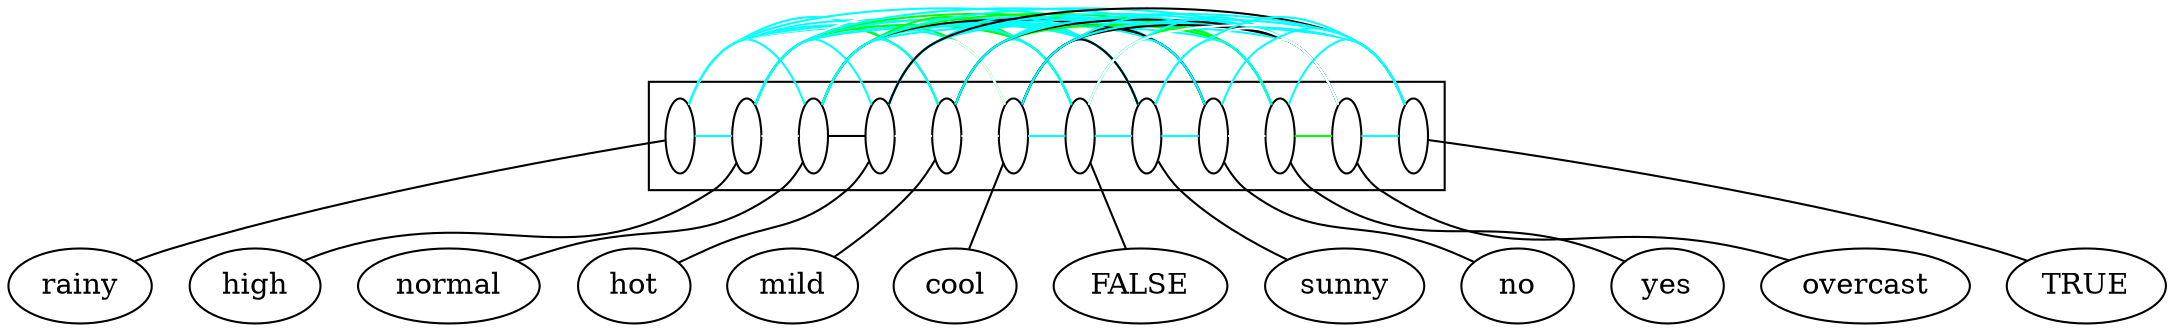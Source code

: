 digraph G {
compound=True;
rainy;
high;
normal;
hot;
mild;
cool;
FALSE;
sunny;
no;
yes;
overcast;
TRUE;
subgraph cluster_noovercasthighcoolsunnyhotmildyesrainyTRUEFALSEnormal {
s_rainy [fillcolor=white, label=" ", fixedsize=True, width=0.2];
s_high [fillcolor=white, label=" ", fixedsize=True, width=0.2];
s_normal [fillcolor=white, label=" ", fixedsize=True, width=0.2];
s_hot [fillcolor=white, label=" ", fixedsize=True, width=0.2];
s_mild [fillcolor=white, label=" ", fixedsize=True, width=0.2];
s_cool [fillcolor=white, label=" ", fixedsize=True, width=0.2];
s_FALSE [fillcolor=white, label=" ", fixedsize=True, width=0.2];
s_sunny [fillcolor=white, label=" ", fixedsize=True, width=0.2];
s_no [fillcolor=white, label=" ", fixedsize=True, width=0.2];
s_yes [fillcolor=white, label=" ", fixedsize=True, width=0.2];
s_overcast [fillcolor=white, label=" ", fixedsize=True, width=0.2];
s_TRUE [fillcolor=white, label=" ", fixedsize=True, width=0.2];
subgraph  {
rank=same;
s_rainy -> s_high  [arrowhead=none, color=cyan];
s_rainy -> s_normal  [arrowhead=none, color=cyan];
s_rainy -> s_hot  [arrowhead=none, color=white];
s_rainy -> s_mild  [arrowhead=none, color=cyan];
s_rainy -> s_cool  [arrowhead=none, color=cyan];
s_rainy -> s_FALSE  [arrowhead=none, color=cyan];
s_rainy -> s_sunny  [arrowhead=none, color=white];
s_rainy -> s_no  [arrowhead=none, color=cyan];
s_rainy -> s_yes  [arrowhead=none, color=cyan];
s_rainy -> s_overcast  [arrowhead=none, color=white];
s_rainy -> s_TRUE  [arrowhead=none, color=cyan];
s_high -> s_normal  [arrowhead=none, color=white];
s_high -> s_hot  [arrowhead=none, color=cyan];
s_high -> s_mild  [arrowhead=none, color=green];
s_high -> s_cool  [arrowhead=none, color=white];
s_high -> s_FALSE  [arrowhead=none, color=green];
s_high -> s_sunny  [arrowhead=none, color=cyan];
s_high -> s_no  [arrowhead=none, color=green];
s_high -> s_yes  [arrowhead=none, color=cyan];
s_high -> s_overcast  [arrowhead=none, color=cyan];
s_high -> s_TRUE  [arrowhead=none, color=cyan];
s_normal -> s_hot  [arrowhead=none, color=black];
s_normal -> s_mild  [arrowhead=none, color=cyan];
s_normal -> s_cool  [arrowhead=none, color=green];
s_normal -> s_FALSE  [arrowhead=none, color=green];
s_normal -> s_sunny  [arrowhead=none, color=cyan];
s_normal -> s_no  [arrowhead=none, color=black];
s_normal -> s_yes  [arrowhead=none, color=green];
s_normal -> s_overcast  [arrowhead=none, color=cyan];
s_normal -> s_TRUE  [arrowhead=none, color=cyan];
s_hot -> s_mild  [arrowhead=none, color=white];
s_hot -> s_cool  [arrowhead=none, color=white];
s_hot -> s_FALSE  [arrowhead=none, color=cyan];
s_hot -> s_sunny  [arrowhead=none, color=cyan];
s_hot -> s_no  [arrowhead=none, color=cyan];
s_hot -> s_yes  [arrowhead=none, color=cyan];
s_hot -> s_overcast  [arrowhead=none, color=cyan];
s_hot -> s_TRUE  [arrowhead=none, color=black];
s_mild -> s_cool  [arrowhead=none, color=white];
s_mild -> s_FALSE  [arrowhead=none, color=cyan];
s_mild -> s_sunny  [arrowhead=none, color=cyan];
s_mild -> s_no  [arrowhead=none, color=cyan];
s_mild -> s_yes  [arrowhead=none, color=green];
s_mild -> s_overcast  [arrowhead=none, color=black];
s_mild -> s_TRUE  [arrowhead=none, color=cyan];
s_cool -> s_FALSE  [arrowhead=none, color=cyan];
s_cool -> s_sunny  [arrowhead=none, color=black];
s_cool -> s_no  [arrowhead=none, color=black];
s_cool -> s_yes  [arrowhead=none, color=cyan];
s_cool -> s_overcast  [arrowhead=none, color=black];
s_cool -> s_TRUE  [arrowhead=none, color=cyan];
s_FALSE -> s_sunny  [arrowhead=none, color=cyan];
s_FALSE -> s_no  [arrowhead=none, color=cyan];
s_FALSE -> s_yes  [arrowhead=none, color=green];
s_FALSE -> s_overcast  [arrowhead=none, color=cyan];
s_FALSE -> s_TRUE  [arrowhead=none, color=white];
s_sunny -> s_no  [arrowhead=none, color=cyan];
s_sunny -> s_yes  [arrowhead=none, color=cyan];
s_sunny -> s_overcast  [arrowhead=none, color=white];
s_sunny -> s_TRUE  [arrowhead=none, color=cyan];
s_no -> s_yes  [arrowhead=none, color=white];
s_no -> s_overcast  [arrowhead=none, color=white];
s_no -> s_TRUE  [arrowhead=none, color=cyan];
s_yes -> s_overcast  [arrowhead=none, color=green];
s_yes -> s_TRUE  [arrowhead=none, color=cyan];
s_overcast -> s_TRUE  [arrowhead=none, color=cyan];
}

}

s_rainy -> rainy  [arrowhead=none];
s_high -> high  [arrowhead=none];
s_normal -> normal  [arrowhead=none];
s_hot -> hot  [arrowhead=none];
s_mild -> mild  [arrowhead=none];
s_cool -> cool  [arrowhead=none];
s_FALSE -> FALSE  [arrowhead=none];
s_sunny -> sunny  [arrowhead=none];
s_no -> no  [arrowhead=none];
s_yes -> yes  [arrowhead=none];
s_overcast -> overcast  [arrowhead=none];
s_TRUE -> TRUE  [arrowhead=none];
}
